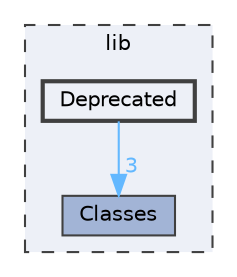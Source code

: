 digraph "lib/Deprecated"
{
 // LATEX_PDF_SIZE
  bgcolor="transparent";
  edge [fontname=Helvetica,fontsize=10,labelfontname=Helvetica,labelfontsize=10];
  node [fontname=Helvetica,fontsize=10,shape=box,height=0.2,width=0.4];
  compound=true
  subgraph clusterdir_97aefd0d527b934f1d99a682da8fe6a9 {
    graph [ bgcolor="#edf0f7", pencolor="grey25", label="lib", fontname=Helvetica,fontsize=10 style="filled,dashed", URL="dir_97aefd0d527b934f1d99a682da8fe6a9.html",tooltip=""]
  dir_87ff476ccb6f299a9759bbe8af9ee70b [label="Classes", fillcolor="#a2b4d6", color="grey25", style="filled", URL="dir_87ff476ccb6f299a9759bbe8af9ee70b.html",tooltip=""];
  dir_6175fea9b949b0a0c72ac1f2950b8948 [label="Deprecated", fillcolor="#edf0f7", color="grey25", style="filled,bold", URL="dir_6175fea9b949b0a0c72ac1f2950b8948.html",tooltip=""];
  }
  dir_6175fea9b949b0a0c72ac1f2950b8948->dir_87ff476ccb6f299a9759bbe8af9ee70b [headlabel="3", labeldistance=1.5 headhref="dir_000003_000002.html" color="steelblue1" fontcolor="steelblue1"];
}
